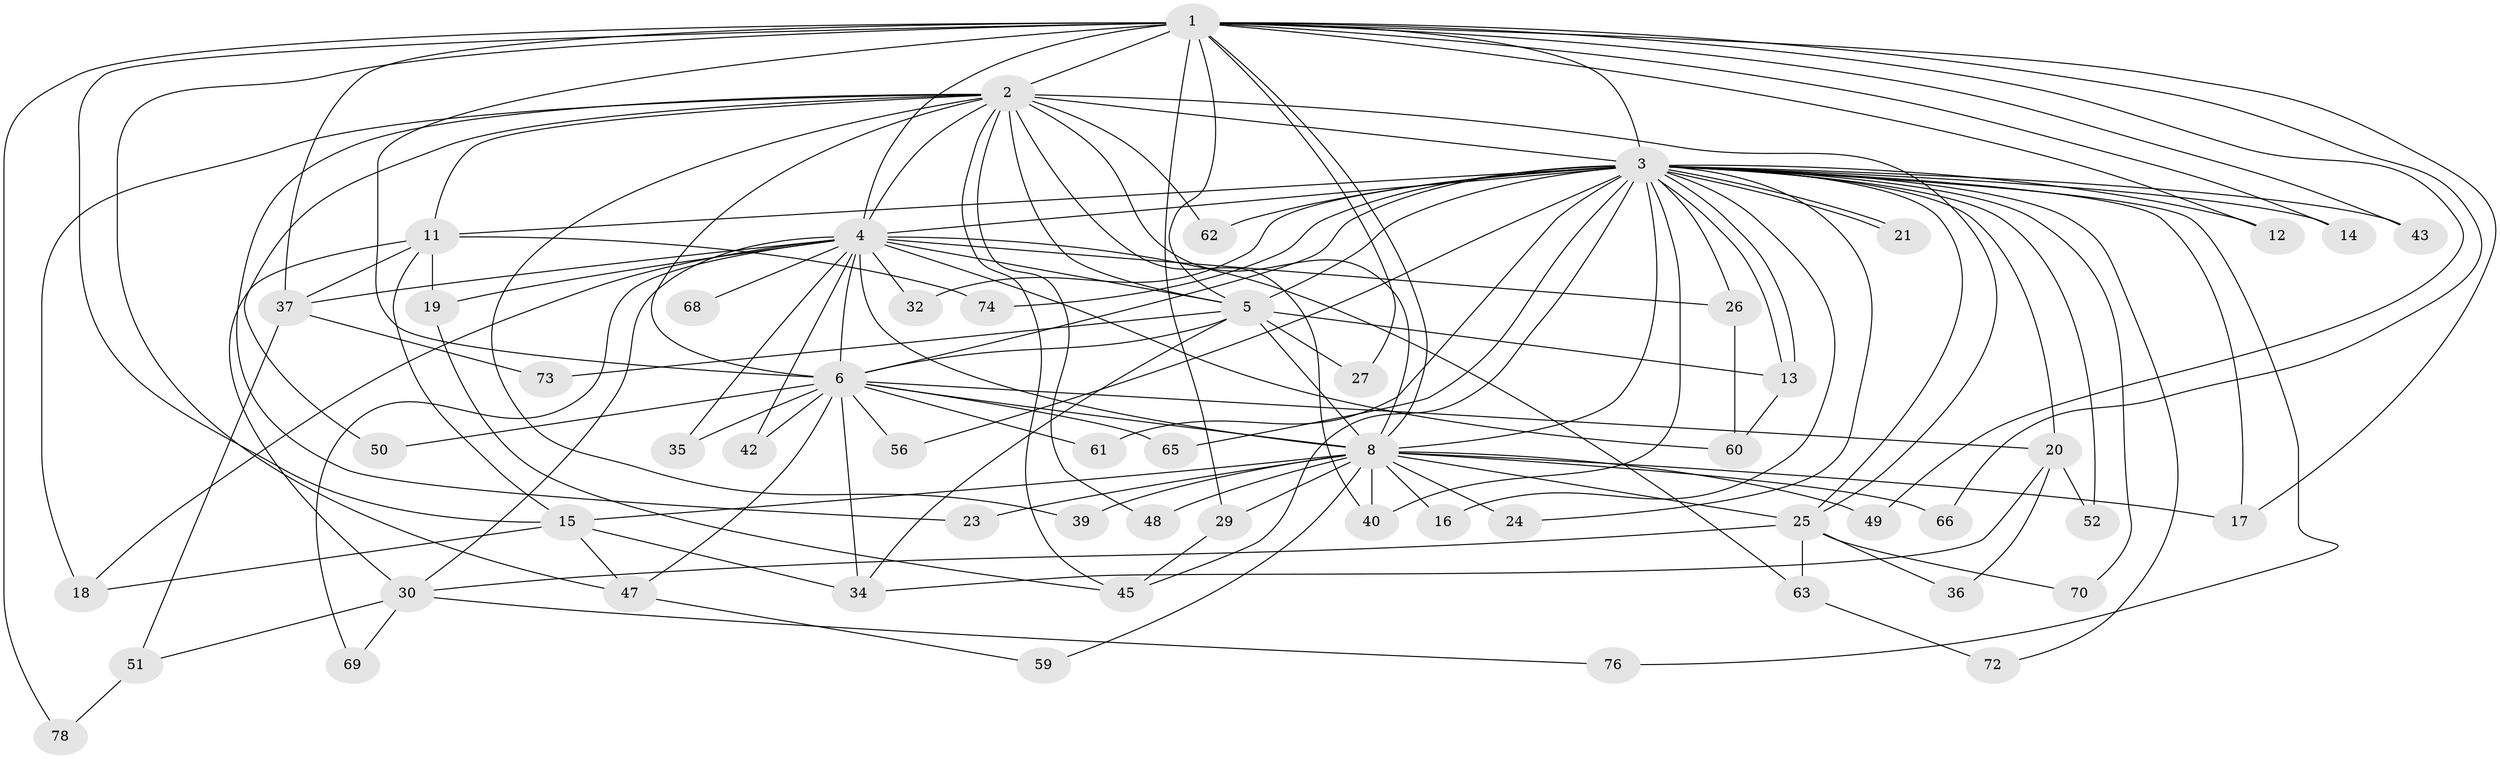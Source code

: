 // original degree distribution, {19: 0.02564102564102564, 12: 0.02564102564102564, 38: 0.01282051282051282, 13: 0.02564102564102564, 18: 0.01282051282051282, 22: 0.01282051282051282, 16: 0.01282051282051282, 8: 0.01282051282051282, 2: 0.5512820512820513, 4: 0.038461538461538464, 6: 0.038461538461538464, 3: 0.21794871794871795, 5: 0.01282051282051282}
// Generated by graph-tools (version 1.1) at 2025/11/02/27/25 16:11:05]
// undirected, 57 vertices, 134 edges
graph export_dot {
graph [start="1"]
  node [color=gray90,style=filled];
  1 [super="+9"];
  2 [super="+10"];
  3 [super="+33"];
  4 [super="+7"];
  5 [super="+44"];
  6 [super="+71"];
  8 [super="+22"];
  11 [super="+38"];
  12;
  13;
  14;
  15 [super="+55"];
  16;
  17;
  18 [super="+31"];
  19 [super="+57"];
  20 [super="+46"];
  21;
  23;
  24;
  25 [super="+28"];
  26 [super="+67"];
  27;
  29;
  30 [super="+58"];
  32;
  34 [super="+77"];
  35;
  36;
  37 [super="+41"];
  39 [super="+75"];
  40 [super="+64"];
  42;
  43;
  45 [super="+53"];
  47 [super="+54"];
  48;
  49;
  50;
  51;
  52;
  56;
  59;
  60;
  61;
  62;
  63;
  65;
  66;
  68;
  69;
  70;
  72;
  73;
  74;
  76;
  78;
  1 -- 2 [weight=4];
  1 -- 3 [weight=3];
  1 -- 4 [weight=4];
  1 -- 5 [weight=2];
  1 -- 6 [weight=2];
  1 -- 8 [weight=2];
  1 -- 12;
  1 -- 14;
  1 -- 15;
  1 -- 27;
  1 -- 29;
  1 -- 37;
  1 -- 43;
  1 -- 66;
  1 -- 78;
  1 -- 17;
  1 -- 49;
  1 -- 47;
  2 -- 3 [weight=2];
  2 -- 4 [weight=4];
  2 -- 5 [weight=2];
  2 -- 6 [weight=2];
  2 -- 8 [weight=2];
  2 -- 40;
  2 -- 48;
  2 -- 50;
  2 -- 39;
  2 -- 11;
  2 -- 18;
  2 -- 23;
  2 -- 62;
  2 -- 25;
  2 -- 45;
  3 -- 4 [weight=2];
  3 -- 5;
  3 -- 6 [weight=2];
  3 -- 8;
  3 -- 11 [weight=2];
  3 -- 12;
  3 -- 13;
  3 -- 13;
  3 -- 14;
  3 -- 16;
  3 -- 17;
  3 -- 20;
  3 -- 21;
  3 -- 21;
  3 -- 24;
  3 -- 25;
  3 -- 26;
  3 -- 32;
  3 -- 43;
  3 -- 45;
  3 -- 52;
  3 -- 56;
  3 -- 61;
  3 -- 62;
  3 -- 65;
  3 -- 70;
  3 -- 72;
  3 -- 74;
  3 -- 76;
  3 -- 40;
  4 -- 5 [weight=2];
  4 -- 6 [weight=2];
  4 -- 8 [weight=2];
  4 -- 19;
  4 -- 26;
  4 -- 60;
  4 -- 69;
  4 -- 32;
  4 -- 35;
  4 -- 68;
  4 -- 37;
  4 -- 42;
  4 -- 18;
  4 -- 30;
  4 -- 63;
  5 -- 6;
  5 -- 8;
  5 -- 27;
  5 -- 34;
  5 -- 73;
  5 -- 13;
  6 -- 8;
  6 -- 20;
  6 -- 34;
  6 -- 35;
  6 -- 42;
  6 -- 47;
  6 -- 50;
  6 -- 56;
  6 -- 61;
  6 -- 65;
  8 -- 16;
  8 -- 24;
  8 -- 25;
  8 -- 29;
  8 -- 39 [weight=2];
  8 -- 40;
  8 -- 48;
  8 -- 49;
  8 -- 59;
  8 -- 66;
  8 -- 17;
  8 -- 23;
  8 -- 15;
  11 -- 15;
  11 -- 19;
  11 -- 37;
  11 -- 74;
  11 -- 30;
  13 -- 60;
  15 -- 47;
  15 -- 34;
  15 -- 18;
  19 -- 45;
  20 -- 36;
  20 -- 52;
  20 -- 34;
  25 -- 30;
  25 -- 63;
  25 -- 70;
  25 -- 36;
  26 -- 60;
  29 -- 45;
  30 -- 51;
  30 -- 69;
  30 -- 76;
  37 -- 73;
  37 -- 51;
  47 -- 59;
  51 -- 78;
  63 -- 72;
}
